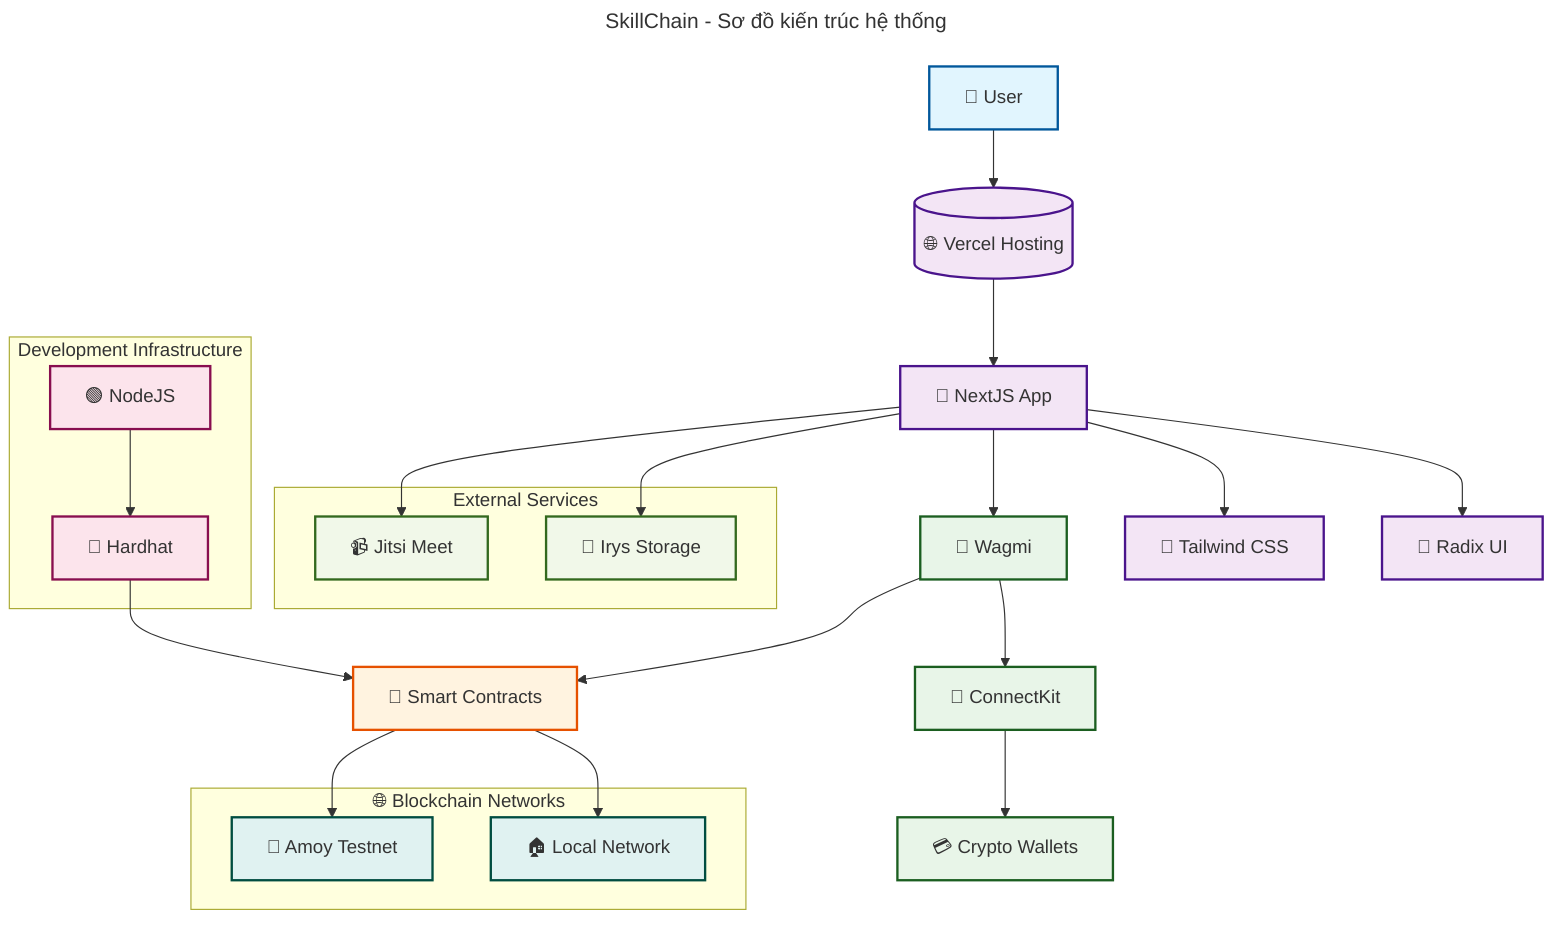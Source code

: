 ---
title: SkillChain - Sơ đồ kiến trúc hệ thống
---
flowchart TD
    %% User Interface Layer
    User[👤 User] --> Vercel[(🌐 Vercel Hosting)]
    Vercel --> NextJS[📱 NextJS App]
    
    %% Frontend Components
    NextJS --> RadixUI[🎨 Radix UI]
    NextJS --> TailwindCSS[💅 Tailwind CSS]
    
    %% Web3 Integration Layer
    NextJS --> Wagmi[🔗 Wagmi]
    Wagmi --> ConnectKit[🔌 ConnectKit]
    ConnectKit --> Wallets[💳 Crypto Wallets]
    
    %% Smart Contract Layer
    Wagmi --> SmartContracts[📜 Smart Contracts]
    
    %% Infrastructure & Development
    subgraph Infrastructure [Development Infrastructure]
        NodeJS[🟢 NodeJS]
        Hardhat[🔨 Hardhat]
    end
    
    NodeJS --> Hardhat
    Hardhat --> SmartContracts
    
    %% Blockchain Networks
    subgraph Networks [🌐 Blockchain Networks]
        Localhost[🏠 Local Network]
        AmoyTestnet[🧪 Amoy Testnet]
    end
    
    SmartContracts --> Localhost
    SmartContracts --> AmoyTestnet
    
    %% External Services
    subgraph ExternalServices [External Services]
        Irys[💾 Irys Storage]
        Jitsi[📹 Jitsi Meet]
    end
    
    NextJS --> Irys
    NextJS --> Jitsi
    
    %% Styling
    classDef userLayer fill:#e1f5fe,stroke:#01579b,stroke-width:2px
    classDef frontendLayer fill:#f3e5f5,stroke:#4a148c,stroke-width:2px
    classDef web3Layer fill:#e8f5e8,stroke:#1b5e20,stroke-width:2px
    classDef contractLayer fill:#fff3e0,stroke:#e65100,stroke-width:2px
    classDef infraLayer fill:#fce4ec,stroke:#880e4f,stroke-width:2px
    classDef networkLayer fill:#e0f2f1,stroke:#004d40,stroke-width:2px
    classDef externalLayer fill:#f1f8e9,stroke:#33691e,stroke-width:2px
    
    class User userLayer
    class Vercel,NextJS,RadixUI,TailwindCSS frontendLayer
    class Wagmi,ConnectKit,Wallets web3Layer
    class SmartContracts contractLayer
    class NodeJS,Hardhat infraLayer
    class Localhost,AmoyTestnet networkLayer
    class Irys,Jitsi externalLayer